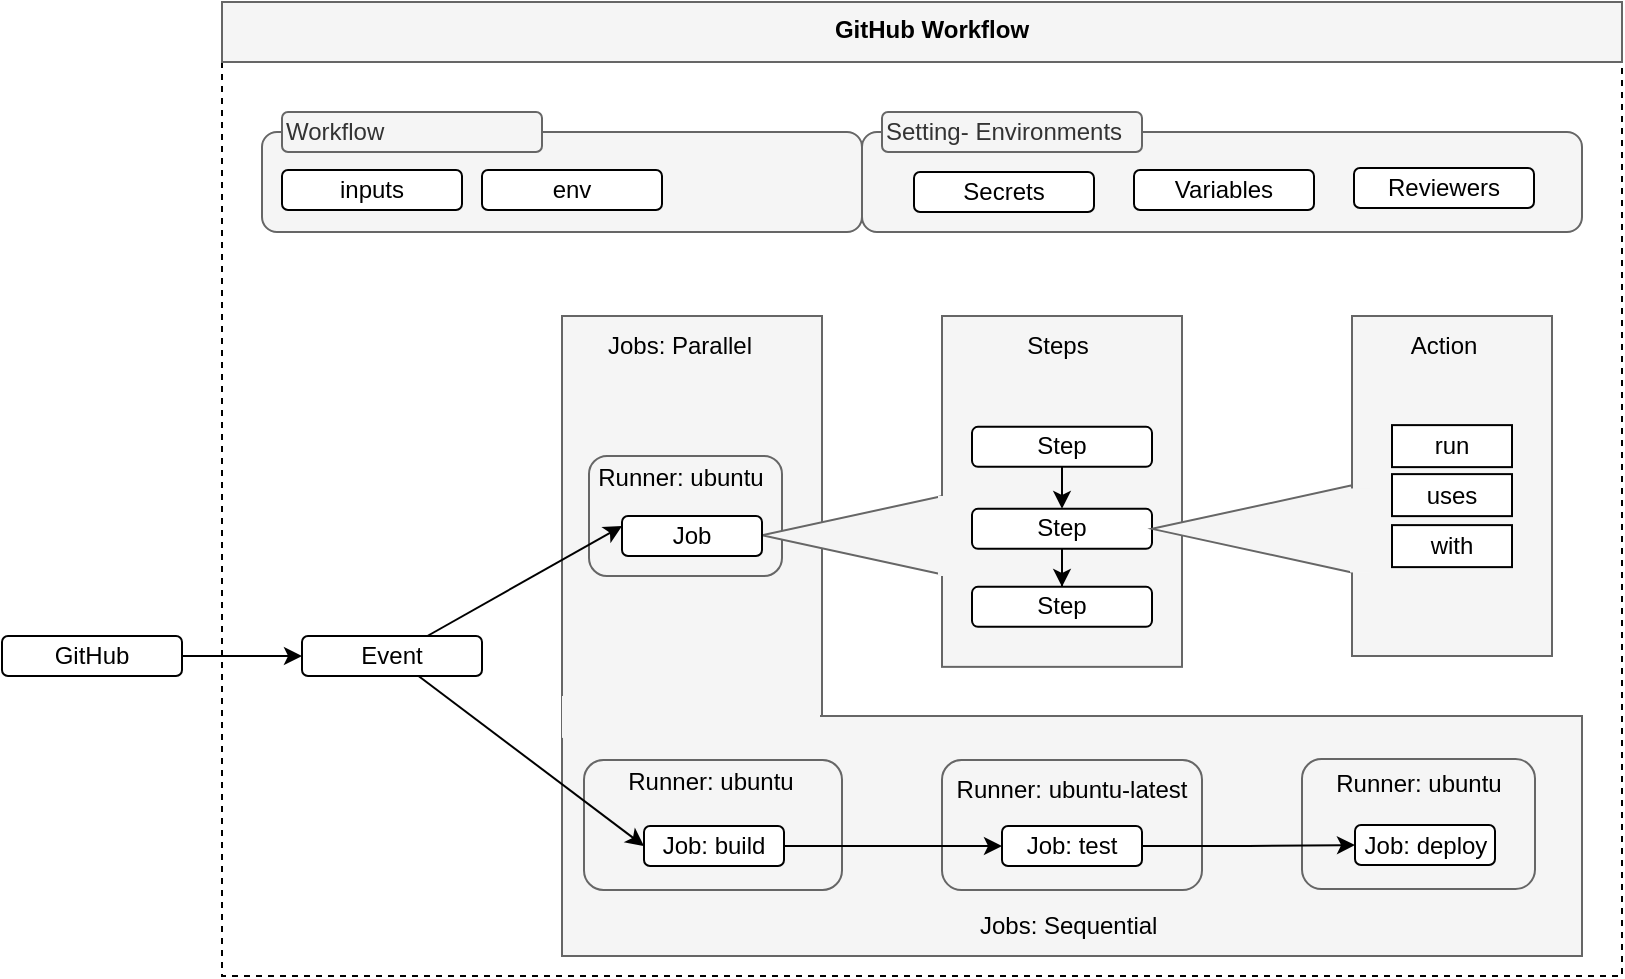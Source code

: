 <mxfile version="26.0.16">
  <diagram name="Page-1" id="8CrvuLwrB054RnT52F01">
    <mxGraphModel dx="2284" dy="738" grid="1" gridSize="10" guides="1" tooltips="1" connect="1" arrows="1" fold="1" page="1" pageScale="1" pageWidth="850" pageHeight="1100" math="0" shadow="0">
      <root>
        <mxCell id="0" />
        <mxCell id="1" parent="0" />
        <mxCell id="bnJXPT5mq9DWrS6AZQb4-28" value="" style="rounded=0;whiteSpace=wrap;html=1;fillColor=none;dashed=1;strokeColor=default;" vertex="1" parent="1">
          <mxGeometry x="40" y="10" width="700" height="480" as="geometry" />
        </mxCell>
        <mxCell id="bnJXPT5mq9DWrS6AZQb4-45" value="" style="rounded=0;whiteSpace=wrap;html=1;fillColor=#f5f5f5;strokeColor=#666666;fontColor=#333333;" vertex="1" parent="1">
          <mxGeometry x="210" y="160" width="130" height="280" as="geometry" />
        </mxCell>
        <mxCell id="bnJXPT5mq9DWrS6AZQb4-46" value="" style="rounded=0;whiteSpace=wrap;html=1;fillColor=#f5f5f5;strokeColor=#666666;fontColor=#333333;" vertex="1" parent="1">
          <mxGeometry x="210" y="360" width="510" height="120" as="geometry" />
        </mxCell>
        <mxCell id="bnJXPT5mq9DWrS6AZQb4-66" value="" style="rounded=1;whiteSpace=wrap;html=1;fillColor=#f5f5f5;fontColor=#333333;strokeColor=#666666;" vertex="1" parent="1">
          <mxGeometry x="221" y="382" width="129" height="65" as="geometry" />
        </mxCell>
        <mxCell id="bnJXPT5mq9DWrS6AZQb4-63" value="" style="rounded=1;whiteSpace=wrap;html=1;fillColor=#f5f5f5;fontColor=#333333;strokeColor=#666666;" vertex="1" parent="1">
          <mxGeometry x="223.5" y="230" width="96.5" height="60" as="geometry" />
        </mxCell>
        <mxCell id="bnJXPT5mq9DWrS6AZQb4-27" value="" style="triangle;whiteSpace=wrap;html=1;rotation=-180;fillColor=#f5f5f5;strokeColor=#666666;fontColor=#333333;" vertex="1" parent="1">
          <mxGeometry x="310" y="244.65" width="115" height="49.94" as="geometry" />
        </mxCell>
        <mxCell id="bnJXPT5mq9DWrS6AZQb4-8" value="" style="rounded=0;whiteSpace=wrap;html=1;fillColor=#f5f5f5;strokeColor=#666666;fontColor=#333333;" vertex="1" parent="1">
          <mxGeometry x="400" y="160" width="120" height="175.43" as="geometry" />
        </mxCell>
        <mxCell id="bnJXPT5mq9DWrS6AZQb4-24" value="" style="rounded=0;whiteSpace=wrap;html=1;fillColor=#f5f5f5;strokeColor=#666666;fontColor=#333333;" vertex="1" parent="1">
          <mxGeometry x="605" y="160" width="100" height="170" as="geometry" />
        </mxCell>
        <mxCell id="bnJXPT5mq9DWrS6AZQb4-14" style="rounded=0;orthogonalLoop=1;jettySize=auto;html=1;entryX=0;entryY=0.25;entryDx=0;entryDy=0;" edge="1" parent="1" source="bnJXPT5mq9DWrS6AZQb4-3" target="bnJXPT5mq9DWrS6AZQb4-5">
          <mxGeometry relative="1" as="geometry" />
        </mxCell>
        <mxCell id="bnJXPT5mq9DWrS6AZQb4-3" value="Event" style="rounded=1;whiteSpace=wrap;html=1;" vertex="1" parent="1">
          <mxGeometry x="80" y="320" width="90" height="20" as="geometry" />
        </mxCell>
        <mxCell id="bnJXPT5mq9DWrS6AZQb4-4" value="Job: build" style="rounded=1;whiteSpace=wrap;html=1;" vertex="1" parent="1">
          <mxGeometry x="251" y="415" width="70" height="20" as="geometry" />
        </mxCell>
        <mxCell id="bnJXPT5mq9DWrS6AZQb4-5" value="Job" style="rounded=1;whiteSpace=wrap;html=1;" vertex="1" parent="1">
          <mxGeometry x="240" y="260" width="70" height="20" as="geometry" />
        </mxCell>
        <mxCell id="bnJXPT5mq9DWrS6AZQb4-11" style="edgeStyle=orthogonalEdgeStyle;rounded=0;orthogonalLoop=1;jettySize=auto;html=1;" edge="1" parent="1" source="bnJXPT5mq9DWrS6AZQb4-7" target="bnJXPT5mq9DWrS6AZQb4-9">
          <mxGeometry relative="1" as="geometry" />
        </mxCell>
        <mxCell id="bnJXPT5mq9DWrS6AZQb4-7" value="Step" style="rounded=1;whiteSpace=wrap;html=1;" vertex="1" parent="1">
          <mxGeometry x="415" y="215.43" width="90" height="20" as="geometry" />
        </mxCell>
        <mxCell id="bnJXPT5mq9DWrS6AZQb4-12" style="edgeStyle=orthogonalEdgeStyle;rounded=0;orthogonalLoop=1;jettySize=auto;html=1;entryX=0.5;entryY=0;entryDx=0;entryDy=0;" edge="1" parent="1" source="bnJXPT5mq9DWrS6AZQb4-9" target="bnJXPT5mq9DWrS6AZQb4-10">
          <mxGeometry relative="1" as="geometry" />
        </mxCell>
        <mxCell id="bnJXPT5mq9DWrS6AZQb4-9" value="Step" style="rounded=1;whiteSpace=wrap;html=1;" vertex="1" parent="1">
          <mxGeometry x="415" y="256.43" width="90" height="20" as="geometry" />
        </mxCell>
        <mxCell id="bnJXPT5mq9DWrS6AZQb4-10" value="Step" style="rounded=1;whiteSpace=wrap;html=1;" vertex="1" parent="1">
          <mxGeometry x="415" y="295.43" width="90" height="20" as="geometry" />
        </mxCell>
        <mxCell id="bnJXPT5mq9DWrS6AZQb4-20" value="run" style="rounded=0;whiteSpace=wrap;html=1;" vertex="1" parent="1">
          <mxGeometry x="625" y="214.56" width="60" height="21" as="geometry" />
        </mxCell>
        <mxCell id="bnJXPT5mq9DWrS6AZQb4-21" value="uses" style="rounded=0;whiteSpace=wrap;html=1;" vertex="1" parent="1">
          <mxGeometry x="625" y="239.06" width="60" height="21" as="geometry" />
        </mxCell>
        <mxCell id="bnJXPT5mq9DWrS6AZQb4-22" value="with" style="rounded=0;whiteSpace=wrap;html=1;" vertex="1" parent="1">
          <mxGeometry x="625" y="264.56" width="60" height="21" as="geometry" />
        </mxCell>
        <mxCell id="bnJXPT5mq9DWrS6AZQb4-31" value="" style="rounded=1;whiteSpace=wrap;html=1;fillColor=#f5f5f5;fontColor=#333333;strokeColor=#666666;" vertex="1" parent="1">
          <mxGeometry x="360" y="68" width="360" height="50" as="geometry" />
        </mxCell>
        <mxCell id="bnJXPT5mq9DWrS6AZQb4-32" value="" style="rounded=1;whiteSpace=wrap;html=1;fillColor=#f5f5f5;fontColor=#333333;strokeColor=#666666;" vertex="1" parent="1">
          <mxGeometry x="60" y="68" width="300" height="50" as="geometry" />
        </mxCell>
        <mxCell id="bnJXPT5mq9DWrS6AZQb4-30" value="Setting- Environments" style="rounded=1;whiteSpace=wrap;html=1;fillColor=#f5f5f5;strokeColor=#666666;align=left;fontColor=#333333;" vertex="1" parent="1">
          <mxGeometry x="370" y="58" width="130" height="20" as="geometry" />
        </mxCell>
        <mxCell id="bnJXPT5mq9DWrS6AZQb4-33" value="Secrets" style="rounded=1;whiteSpace=wrap;html=1;" vertex="1" parent="1">
          <mxGeometry x="386" y="88" width="90" height="20" as="geometry" />
        </mxCell>
        <mxCell id="bnJXPT5mq9DWrS6AZQb4-34" value="Variables" style="rounded=1;whiteSpace=wrap;html=1;" vertex="1" parent="1">
          <mxGeometry x="496" y="87" width="90" height="20" as="geometry" />
        </mxCell>
        <mxCell id="bnJXPT5mq9DWrS6AZQb4-35" value="Reviewers" style="rounded=1;whiteSpace=wrap;html=1;" vertex="1" parent="1">
          <mxGeometry x="606" y="86" width="90" height="20" as="geometry" />
        </mxCell>
        <mxCell id="bnJXPT5mq9DWrS6AZQb4-36" style="edgeStyle=orthogonalEdgeStyle;rounded=0;orthogonalLoop=1;jettySize=auto;html=1;exitX=0.5;exitY=1;exitDx=0;exitDy=0;" edge="1" parent="1" source="bnJXPT5mq9DWrS6AZQb4-35" target="bnJXPT5mq9DWrS6AZQb4-35">
          <mxGeometry relative="1" as="geometry" />
        </mxCell>
        <mxCell id="bnJXPT5mq9DWrS6AZQb4-37" value="Workflow" style="rounded=1;whiteSpace=wrap;html=1;fillColor=#f5f5f5;strokeColor=#666666;align=left;fontColor=#333333;" vertex="1" parent="1">
          <mxGeometry x="70" y="58" width="130" height="20" as="geometry" />
        </mxCell>
        <mxCell id="bnJXPT5mq9DWrS6AZQb4-38" value="inputs" style="rounded=1;whiteSpace=wrap;html=1;" vertex="1" parent="1">
          <mxGeometry x="70" y="87" width="90" height="20" as="geometry" />
        </mxCell>
        <mxCell id="bnJXPT5mq9DWrS6AZQb4-39" value="env" style="rounded=1;whiteSpace=wrap;html=1;" vertex="1" parent="1">
          <mxGeometry x="170" y="87" width="90" height="20" as="geometry" />
        </mxCell>
        <mxCell id="bnJXPT5mq9DWrS6AZQb4-50" style="edgeStyle=orthogonalEdgeStyle;rounded=0;orthogonalLoop=1;jettySize=auto;html=1;entryX=0;entryY=0.5;entryDx=0;entryDy=0;" edge="1" parent="1" source="bnJXPT5mq9DWrS6AZQb4-49" target="bnJXPT5mq9DWrS6AZQb4-3">
          <mxGeometry relative="1" as="geometry" />
        </mxCell>
        <mxCell id="bnJXPT5mq9DWrS6AZQb4-49" value="GitHub" style="rounded=1;whiteSpace=wrap;html=1;" vertex="1" parent="1">
          <mxGeometry x="-70" y="320" width="90" height="20" as="geometry" />
        </mxCell>
        <mxCell id="bnJXPT5mq9DWrS6AZQb4-51" value="" style="rounded=0;whiteSpace=wrap;html=1;strokeColor=#666666;fillColor=#f5f5f5;fontColor=#333333;" vertex="1" parent="1">
          <mxGeometry x="40" y="3" width="700" height="30" as="geometry" />
        </mxCell>
        <mxCell id="bnJXPT5mq9DWrS6AZQb4-52" value="Jobs:&amp;nbsp;Parallel" style="text;html=1;align=center;verticalAlign=middle;whiteSpace=wrap;rounded=0;" vertex="1" parent="1">
          <mxGeometry x="239" y="160" width="60" height="30" as="geometry" />
        </mxCell>
        <mxCell id="bnJXPT5mq9DWrS6AZQb4-53" value="Steps" style="text;html=1;align=center;verticalAlign=middle;whiteSpace=wrap;rounded=0;" vertex="1" parent="1">
          <mxGeometry x="428" y="160" width="60" height="30" as="geometry" />
        </mxCell>
        <mxCell id="bnJXPT5mq9DWrS6AZQb4-55" value="Action" style="text;html=1;align=center;verticalAlign=middle;whiteSpace=wrap;rounded=0;" vertex="1" parent="1">
          <mxGeometry x="621" y="160" width="60" height="30" as="geometry" />
        </mxCell>
        <mxCell id="bnJXPT5mq9DWrS6AZQb4-56" value="Jobs: Sequential&amp;nbsp;" style="text;html=1;align=center;verticalAlign=middle;whiteSpace=wrap;rounded=0;" vertex="1" parent="1">
          <mxGeometry x="393" y="450" width="144" height="30" as="geometry" />
        </mxCell>
        <mxCell id="bnJXPT5mq9DWrS6AZQb4-57" value="GitHub Workflow" style="text;html=1;align=center;verticalAlign=middle;whiteSpace=wrap;rounded=0;fontStyle=1" vertex="1" parent="1">
          <mxGeometry x="325" y="2" width="140" height="30" as="geometry" />
        </mxCell>
        <mxCell id="bnJXPT5mq9DWrS6AZQb4-58" value="" style="rounded=0;whiteSpace=wrap;html=1;fillColor=#f5f5f5;fontColor=#333333;strokeColor=none;" vertex="1" parent="1">
          <mxGeometry x="210" y="350" width="129" height="20.94" as="geometry" />
        </mxCell>
        <mxCell id="bnJXPT5mq9DWrS6AZQb4-15" style="rounded=0;orthogonalLoop=1;jettySize=auto;html=1;entryX=0;entryY=0.5;entryDx=0;entryDy=0;" edge="1" parent="1" source="bnJXPT5mq9DWrS6AZQb4-3" target="bnJXPT5mq9DWrS6AZQb4-4">
          <mxGeometry relative="1" as="geometry" />
        </mxCell>
        <mxCell id="bnJXPT5mq9DWrS6AZQb4-40" value="" style="triangle;whiteSpace=wrap;html=1;rotation=-180;fillColor=#f5f5f5;strokeColor=#666666;fontColor=#333333;" vertex="1" parent="1">
          <mxGeometry x="505" y="244.65" width="100" height="43.57" as="geometry" />
        </mxCell>
        <mxCell id="bnJXPT5mq9DWrS6AZQb4-60" value="" style="rounded=0;whiteSpace=wrap;html=1;fillColor=#f5f5f5;fontColor=#333333;strokeColor=none;" vertex="1" parent="1">
          <mxGeometry x="604" y="246.22" width="10" height="42" as="geometry" />
        </mxCell>
        <mxCell id="bnJXPT5mq9DWrS6AZQb4-62" value="" style="rounded=0;whiteSpace=wrap;html=1;fillColor=#f5f5f5;fontColor=#333333;strokeColor=none;" vertex="1" parent="1">
          <mxGeometry x="398" y="250" width="10" height="40" as="geometry" />
        </mxCell>
        <mxCell id="bnJXPT5mq9DWrS6AZQb4-65" value="Runner: ubuntu" style="text;html=1;align=center;verticalAlign=middle;whiteSpace=wrap;rounded=0;" vertex="1" parent="1">
          <mxGeometry x="223.5" y="226.43" width="91" height="30" as="geometry" />
        </mxCell>
        <mxCell id="bnJXPT5mq9DWrS6AZQb4-67" value="Runner: ubuntu" style="text;html=1;align=center;verticalAlign=middle;whiteSpace=wrap;rounded=0;" vertex="1" parent="1">
          <mxGeometry x="238.5" y="377.94" width="91" height="30" as="geometry" />
        </mxCell>
        <mxCell id="bnJXPT5mq9DWrS6AZQb4-68" value="" style="rounded=1;whiteSpace=wrap;html=1;fillColor=#f5f5f5;fontColor=#333333;strokeColor=#666666;" vertex="1" parent="1">
          <mxGeometry x="400" y="382.03" width="130" height="65" as="geometry" />
        </mxCell>
        <mxCell id="bnJXPT5mq9DWrS6AZQb4-69" value="Job: test" style="rounded=1;whiteSpace=wrap;html=1;" vertex="1" parent="1">
          <mxGeometry x="430" y="415.03" width="70" height="20" as="geometry" />
        </mxCell>
        <mxCell id="bnJXPT5mq9DWrS6AZQb4-70" value="Runner: ubuntu-latest" style="text;html=1;align=center;verticalAlign=middle;whiteSpace=wrap;rounded=0;" vertex="1" parent="1">
          <mxGeometry x="403.25" y="382" width="123.5" height="30" as="geometry" />
        </mxCell>
        <mxCell id="bnJXPT5mq9DWrS6AZQb4-71" value="" style="rounded=1;whiteSpace=wrap;html=1;fillColor=#f5f5f5;fontColor=#333333;strokeColor=#666666;" vertex="1" parent="1">
          <mxGeometry x="580" y="381.53" width="116.5" height="65" as="geometry" />
        </mxCell>
        <mxCell id="bnJXPT5mq9DWrS6AZQb4-72" value="Job: deploy" style="rounded=1;whiteSpace=wrap;html=1;" vertex="1" parent="1">
          <mxGeometry x="606.5" y="414.53" width="70" height="20" as="geometry" />
        </mxCell>
        <mxCell id="bnJXPT5mq9DWrS6AZQb4-73" value="Runner: ubuntu" style="text;html=1;align=center;verticalAlign=middle;whiteSpace=wrap;rounded=0;" vertex="1" parent="1">
          <mxGeometry x="593" y="379.47" width="91" height="30" as="geometry" />
        </mxCell>
        <mxCell id="bnJXPT5mq9DWrS6AZQb4-74" style="edgeStyle=orthogonalEdgeStyle;rounded=0;orthogonalLoop=1;jettySize=auto;html=1;" edge="1" parent="1" source="bnJXPT5mq9DWrS6AZQb4-4" target="bnJXPT5mq9DWrS6AZQb4-69">
          <mxGeometry relative="1" as="geometry" />
        </mxCell>
        <mxCell id="bnJXPT5mq9DWrS6AZQb4-75" style="edgeStyle=orthogonalEdgeStyle;rounded=0;orthogonalLoop=1;jettySize=auto;html=1;entryX=0;entryY=0.5;entryDx=0;entryDy=0;" edge="1" parent="1" source="bnJXPT5mq9DWrS6AZQb4-69" target="bnJXPT5mq9DWrS6AZQb4-72">
          <mxGeometry relative="1" as="geometry" />
        </mxCell>
      </root>
    </mxGraphModel>
  </diagram>
</mxfile>
